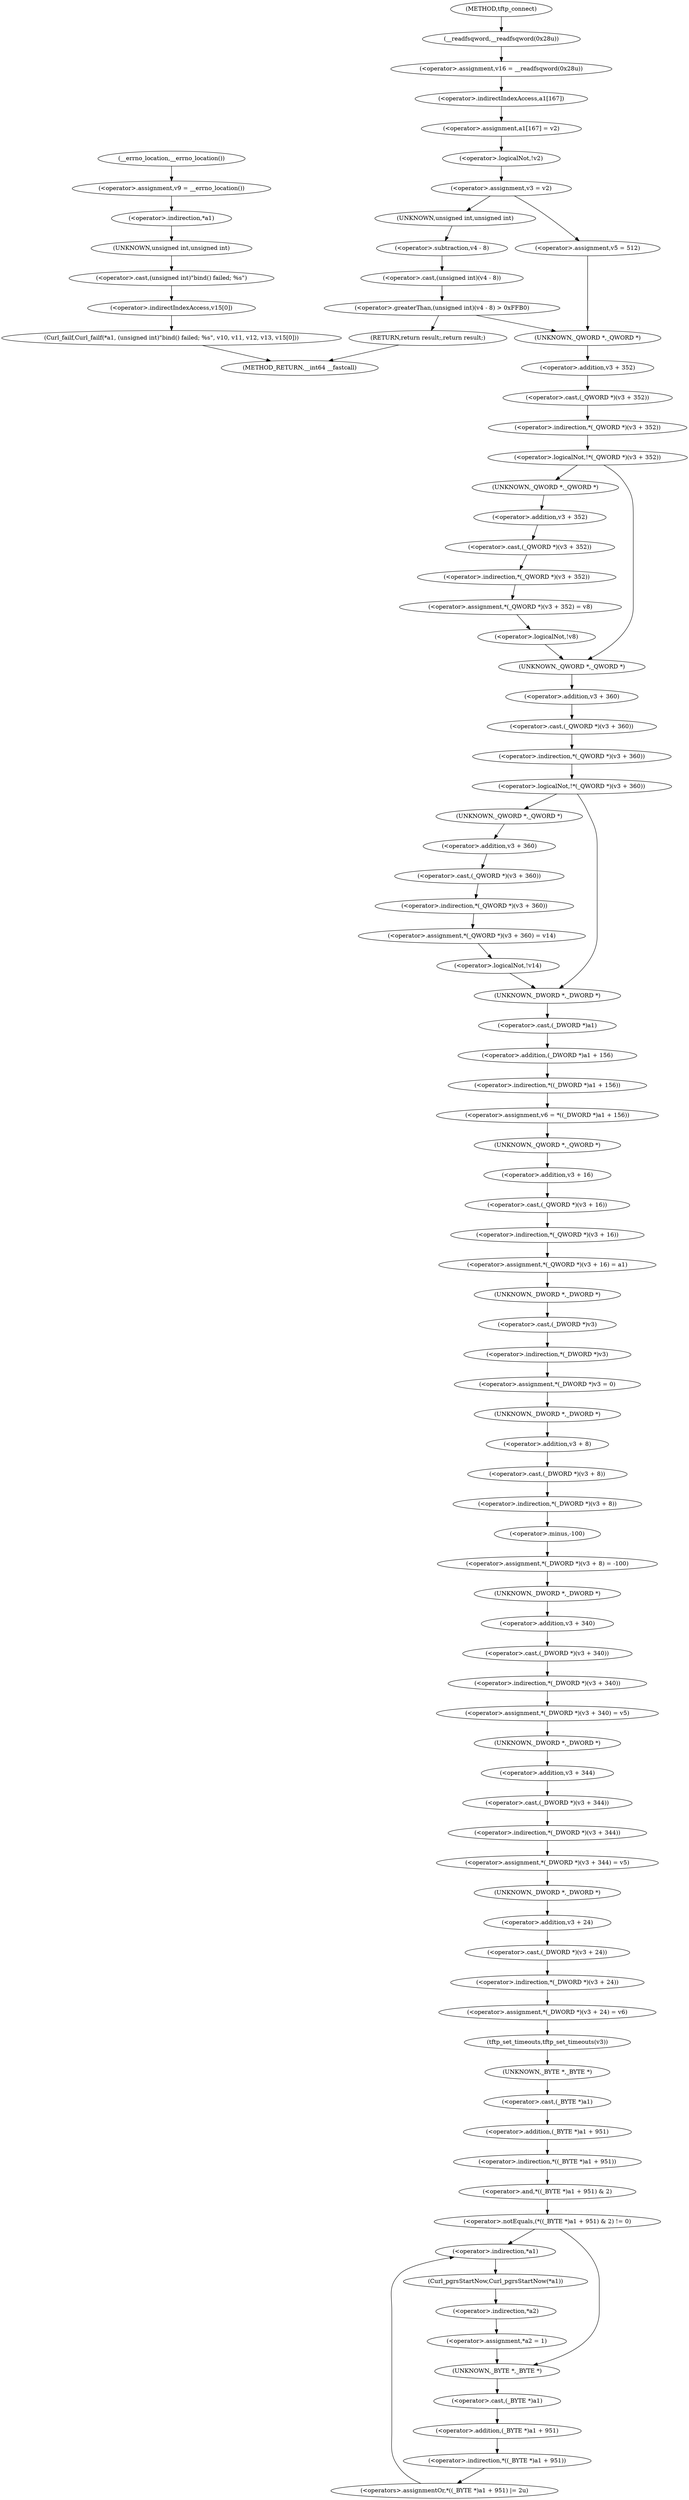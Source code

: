 digraph tftp_connect {  
"1000135" [label = "(<operator>.assignment,v16 = __readfsqword(0x28u))" ]
"1000137" [label = "(__readfsqword,__readfsqword(0x28u))" ]
"1000139" [label = "(<operator>.assignment,a1[167] = v2)" ]
"1000140" [label = "(<operator>.indirectIndexAccess,a1[167])" ]
"1000145" [label = "(<operator>.logicalNot,!v2)" ]
"1000148" [label = "(<operator>.assignment,v3 = v2)" ]
"1000156" [label = "(<operator>.greaterThan,(unsigned int)(v4 - 8) > 0xFFB0)" ]
"1000157" [label = "(<operator>.cast,(unsigned int)(v4 - 8))" ]
"1000158" [label = "(UNKNOWN,unsigned int,unsigned int)" ]
"1000159" [label = "(<operator>.subtraction,v4 - 8)" ]
"1000163" [label = "(RETURN,return result;,return result;)" ]
"1000167" [label = "(<operator>.assignment,v5 = 512)" ]
"1000171" [label = "(<operator>.logicalNot,!*(_QWORD *)(v3 + 352))" ]
"1000172" [label = "(<operator>.indirection,*(_QWORD *)(v3 + 352))" ]
"1000173" [label = "(<operator>.cast,(_QWORD *)(v3 + 352))" ]
"1000174" [label = "(UNKNOWN,_QWORD *,_QWORD *)" ]
"1000175" [label = "(<operator>.addition,v3 + 352)" ]
"1000179" [label = "(<operator>.assignment,*(_QWORD *)(v3 + 352) = v8)" ]
"1000180" [label = "(<operator>.indirection,*(_QWORD *)(v3 + 352))" ]
"1000181" [label = "(<operator>.cast,(_QWORD *)(v3 + 352))" ]
"1000182" [label = "(UNKNOWN,_QWORD *,_QWORD *)" ]
"1000183" [label = "(<operator>.addition,v3 + 352)" ]
"1000188" [label = "(<operator>.logicalNot,!v8)" ]
"1000192" [label = "(<operator>.logicalNot,!*(_QWORD *)(v3 + 360))" ]
"1000193" [label = "(<operator>.indirection,*(_QWORD *)(v3 + 360))" ]
"1000194" [label = "(<operator>.cast,(_QWORD *)(v3 + 360))" ]
"1000195" [label = "(UNKNOWN,_QWORD *,_QWORD *)" ]
"1000196" [label = "(<operator>.addition,v3 + 360)" ]
"1000200" [label = "(<operator>.assignment,*(_QWORD *)(v3 + 360) = v14)" ]
"1000201" [label = "(<operator>.indirection,*(_QWORD *)(v3 + 360))" ]
"1000202" [label = "(<operator>.cast,(_QWORD *)(v3 + 360))" ]
"1000203" [label = "(UNKNOWN,_QWORD *,_QWORD *)" ]
"1000204" [label = "(<operator>.addition,v3 + 360)" ]
"1000209" [label = "(<operator>.logicalNot,!v14)" ]
"1000212" [label = "(<operator>.assignment,v6 = *((_DWORD *)a1 + 156))" ]
"1000214" [label = "(<operator>.indirection,*((_DWORD *)a1 + 156))" ]
"1000215" [label = "(<operator>.addition,(_DWORD *)a1 + 156)" ]
"1000216" [label = "(<operator>.cast,(_DWORD *)a1)" ]
"1000217" [label = "(UNKNOWN,_DWORD *,_DWORD *)" ]
"1000220" [label = "(<operator>.assignment,*(_QWORD *)(v3 + 16) = a1)" ]
"1000221" [label = "(<operator>.indirection,*(_QWORD *)(v3 + 16))" ]
"1000222" [label = "(<operator>.cast,(_QWORD *)(v3 + 16))" ]
"1000223" [label = "(UNKNOWN,_QWORD *,_QWORD *)" ]
"1000224" [label = "(<operator>.addition,v3 + 16)" ]
"1000228" [label = "(<operator>.assignment,*(_DWORD *)v3 = 0)" ]
"1000229" [label = "(<operator>.indirection,*(_DWORD *)v3)" ]
"1000230" [label = "(<operator>.cast,(_DWORD *)v3)" ]
"1000231" [label = "(UNKNOWN,_DWORD *,_DWORD *)" ]
"1000234" [label = "(<operator>.assignment,*(_DWORD *)(v3 + 8) = -100)" ]
"1000235" [label = "(<operator>.indirection,*(_DWORD *)(v3 + 8))" ]
"1000236" [label = "(<operator>.cast,(_DWORD *)(v3 + 8))" ]
"1000237" [label = "(UNKNOWN,_DWORD *,_DWORD *)" ]
"1000238" [label = "(<operator>.addition,v3 + 8)" ]
"1000241" [label = "(<operator>.minus,-100)" ]
"1000243" [label = "(<operator>.assignment,*(_DWORD *)(v3 + 340) = v5)" ]
"1000244" [label = "(<operator>.indirection,*(_DWORD *)(v3 + 340))" ]
"1000245" [label = "(<operator>.cast,(_DWORD *)(v3 + 340))" ]
"1000246" [label = "(UNKNOWN,_DWORD *,_DWORD *)" ]
"1000247" [label = "(<operator>.addition,v3 + 340)" ]
"1000251" [label = "(<operator>.assignment,*(_DWORD *)(v3 + 344) = v5)" ]
"1000252" [label = "(<operator>.indirection,*(_DWORD *)(v3 + 344))" ]
"1000253" [label = "(<operator>.cast,(_DWORD *)(v3 + 344))" ]
"1000254" [label = "(UNKNOWN,_DWORD *,_DWORD *)" ]
"1000255" [label = "(<operator>.addition,v3 + 344)" ]
"1000259" [label = "(<operator>.assignment,*(_DWORD *)(v3 + 24) = v6)" ]
"1000260" [label = "(<operator>.indirection,*(_DWORD *)(v3 + 24))" ]
"1000261" [label = "(<operator>.cast,(_DWORD *)(v3 + 24))" ]
"1000262" [label = "(UNKNOWN,_DWORD *,_DWORD *)" ]
"1000263" [label = "(<operator>.addition,v3 + 24)" ]
"1000267" [label = "(tftp_set_timeouts,tftp_set_timeouts(v3))" ]
"1000270" [label = "(<operator>.notEquals,(*((_BYTE *)a1 + 951) & 2) != 0)" ]
"1000271" [label = "(<operator>.and,*((_BYTE *)a1 + 951) & 2)" ]
"1000272" [label = "(<operator>.indirection,*((_BYTE *)a1 + 951))" ]
"1000273" [label = "(<operator>.addition,(_BYTE *)a1 + 951)" ]
"1000274" [label = "(<operator>.cast,(_BYTE *)a1)" ]
"1000275" [label = "(UNKNOWN,_BYTE *,_BYTE *)" ]
"1000282" [label = "(Curl_pgrsStartNow,Curl_pgrsStartNow(*a1))" ]
"1000283" [label = "(<operator>.indirection,*a1)" ]
"1000285" [label = "(<operator>.assignment,*a2 = 1)" ]
"1000286" [label = "(<operator>.indirection,*a2)" ]
"1000291" [label = "(<operators>.assignmentOr,*((_BYTE *)a1 + 951) |= 2u)" ]
"1000292" [label = "(<operator>.indirection,*((_BYTE *)a1 + 951))" ]
"1000293" [label = "(<operator>.addition,(_BYTE *)a1 + 951)" ]
"1000294" [label = "(<operator>.cast,(_BYTE *)a1)" ]
"1000295" [label = "(UNKNOWN,_BYTE *,_BYTE *)" ]
"1000300" [label = "(<operator>.assignment,v9 = __errno_location())" ]
"1000302" [label = "(__errno_location,__errno_location())" ]
"1000303" [label = "(Curl_failf,Curl_failf(*a1, (unsigned int)\"bind() failed; %s\", v10, v11, v12, v13, v15[0]))" ]
"1000304" [label = "(<operator>.indirection,*a1)" ]
"1000306" [label = "(<operator>.cast,(unsigned int)\"bind() failed; %s\")" ]
"1000307" [label = "(UNKNOWN,unsigned int,unsigned int)" ]
"1000313" [label = "(<operator>.indirectIndexAccess,v15[0])" ]
"1000116" [label = "(METHOD,tftp_connect)" ]
"1000317" [label = "(METHOD_RETURN,__int64 __fastcall)" ]
  "1000135" -> "1000140" 
  "1000137" -> "1000135" 
  "1000139" -> "1000145" 
  "1000140" -> "1000139" 
  "1000145" -> "1000148" 
  "1000148" -> "1000158" 
  "1000148" -> "1000167" 
  "1000156" -> "1000174" 
  "1000156" -> "1000163" 
  "1000157" -> "1000156" 
  "1000158" -> "1000159" 
  "1000159" -> "1000157" 
  "1000163" -> "1000317" 
  "1000167" -> "1000174" 
  "1000171" -> "1000182" 
  "1000171" -> "1000195" 
  "1000172" -> "1000171" 
  "1000173" -> "1000172" 
  "1000174" -> "1000175" 
  "1000175" -> "1000173" 
  "1000179" -> "1000188" 
  "1000180" -> "1000179" 
  "1000181" -> "1000180" 
  "1000182" -> "1000183" 
  "1000183" -> "1000181" 
  "1000188" -> "1000195" 
  "1000192" -> "1000203" 
  "1000192" -> "1000217" 
  "1000193" -> "1000192" 
  "1000194" -> "1000193" 
  "1000195" -> "1000196" 
  "1000196" -> "1000194" 
  "1000200" -> "1000209" 
  "1000201" -> "1000200" 
  "1000202" -> "1000201" 
  "1000203" -> "1000204" 
  "1000204" -> "1000202" 
  "1000209" -> "1000217" 
  "1000212" -> "1000223" 
  "1000214" -> "1000212" 
  "1000215" -> "1000214" 
  "1000216" -> "1000215" 
  "1000217" -> "1000216" 
  "1000220" -> "1000231" 
  "1000221" -> "1000220" 
  "1000222" -> "1000221" 
  "1000223" -> "1000224" 
  "1000224" -> "1000222" 
  "1000228" -> "1000237" 
  "1000229" -> "1000228" 
  "1000230" -> "1000229" 
  "1000231" -> "1000230" 
  "1000234" -> "1000246" 
  "1000235" -> "1000241" 
  "1000236" -> "1000235" 
  "1000237" -> "1000238" 
  "1000238" -> "1000236" 
  "1000241" -> "1000234" 
  "1000243" -> "1000254" 
  "1000244" -> "1000243" 
  "1000245" -> "1000244" 
  "1000246" -> "1000247" 
  "1000247" -> "1000245" 
  "1000251" -> "1000262" 
  "1000252" -> "1000251" 
  "1000253" -> "1000252" 
  "1000254" -> "1000255" 
  "1000255" -> "1000253" 
  "1000259" -> "1000267" 
  "1000260" -> "1000259" 
  "1000261" -> "1000260" 
  "1000262" -> "1000263" 
  "1000263" -> "1000261" 
  "1000267" -> "1000275" 
  "1000270" -> "1000295" 
  "1000270" -> "1000283" 
  "1000271" -> "1000270" 
  "1000272" -> "1000271" 
  "1000273" -> "1000272" 
  "1000274" -> "1000273" 
  "1000275" -> "1000274" 
  "1000282" -> "1000286" 
  "1000283" -> "1000282" 
  "1000285" -> "1000295" 
  "1000286" -> "1000285" 
  "1000291" -> "1000283" 
  "1000292" -> "1000291" 
  "1000293" -> "1000292" 
  "1000294" -> "1000293" 
  "1000295" -> "1000294" 
  "1000300" -> "1000304" 
  "1000302" -> "1000300" 
  "1000303" -> "1000317" 
  "1000304" -> "1000307" 
  "1000306" -> "1000313" 
  "1000307" -> "1000306" 
  "1000313" -> "1000303" 
  "1000116" -> "1000137" 
}
